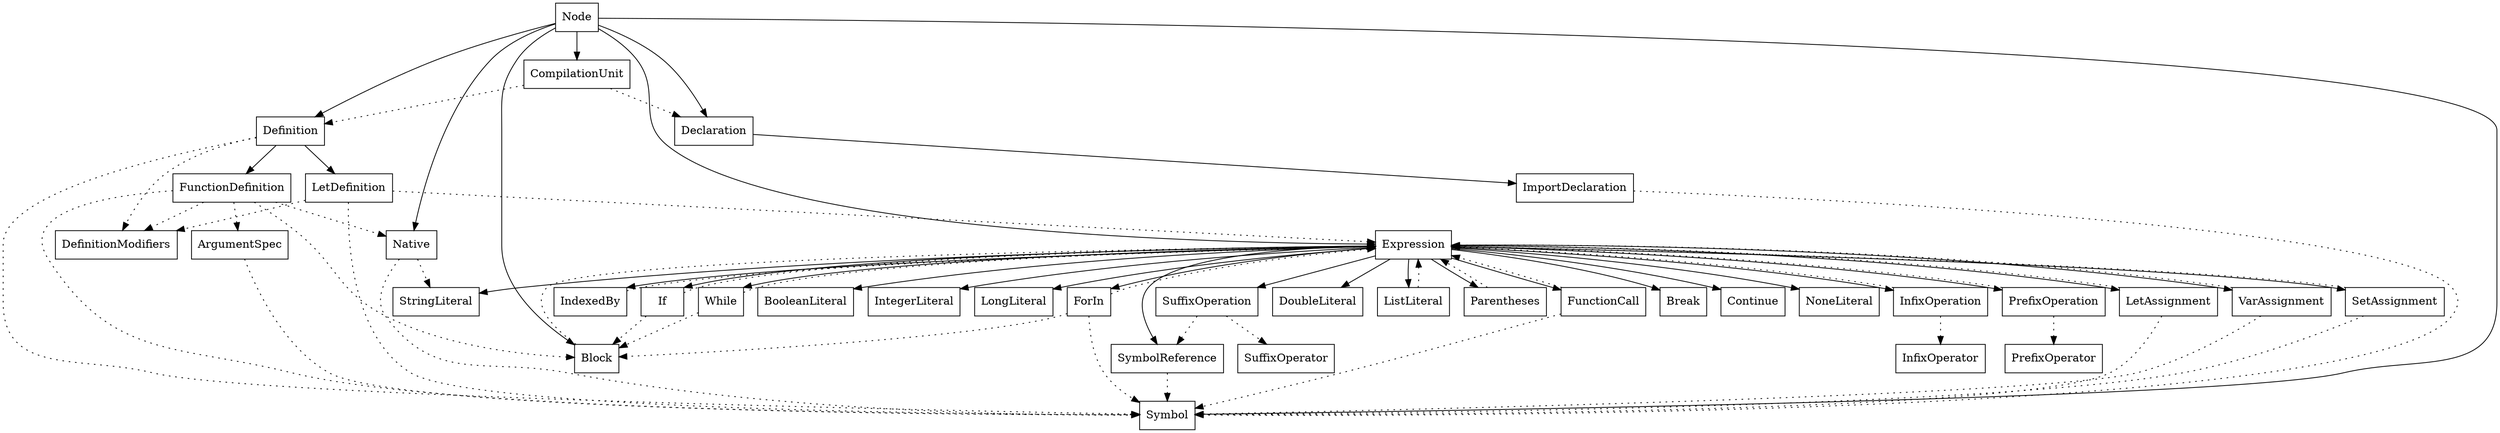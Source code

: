 digraph A {
  type_Node [shape=box,label="Node"]
  type_Expression [shape=box,label="Expression"]
  type_Symbol [shape=box,label="Symbol"]
  type_Declaration [shape=box,label="Declaration"]
  type_Definition [shape=box,label="Definition"]
  type_DefinitionModifiers [shape=box,label="DefinitionModifiers"]
  type_Block [shape=box,label="Block"]
  type_CompilationUnit [shape=box,label="CompilationUnit"]
  type_LetAssignment [shape=box,label="LetAssignment"]
  type_VarAssignment [shape=box,label="VarAssignment"]
  type_SetAssignment [shape=box,label="SetAssignment"]
  type_InfixOperator [shape=box,label="InfixOperator"]
  type_InfixOperation [shape=box,label="InfixOperation"]
  type_BooleanLiteral [shape=box,label="BooleanLiteral"]
  type_FunctionCall [shape=box,label="FunctionCall"]
  type_ArgumentSpec [shape=box,label="ArgumentSpec"]
  type_FunctionDefinition [shape=box,label="FunctionDefinition"]
  type_LetDefinition [shape=box,label="LetDefinition"]
  type_If [shape=box,label="If"]
  type_ImportDeclaration [shape=box,label="ImportDeclaration"]
  type_IntegerLiteral [shape=box,label="IntegerLiteral"]
  type_LongLiteral [shape=box,label="LongLiteral"]
  type_DoubleLiteral [shape=box,label="DoubleLiteral"]
  type_ListLiteral [shape=box,label="ListLiteral"]
  type_Parentheses [shape=box,label="Parentheses"]
  type_PrefixOperator [shape=box,label="PrefixOperator"]
  type_PrefixOperation [shape=box,label="PrefixOperation"]
  type_SuffixOperator [shape=box,label="SuffixOperator"]
  type_SuffixOperation [shape=box,label="SuffixOperation"]
  type_StringLiteral [shape=box,label="StringLiteral"]
  type_SymbolReference [shape=box,label="SymbolReference"]
  type_While [shape=box,label="While"]
  type_ForIn [shape=box,label="ForIn"]
  type_Break [shape=box,label="Break"]
  type_Continue [shape=box,label="Continue"]
  type_NoneLiteral [shape=box,label="NoneLiteral"]
  type_Native [shape=box,label="Native"]
  type_IndexedBy [shape=box,label="IndexedBy"]
  type_Node -> type_Expression
  type_Node -> type_Symbol
  type_Node -> type_Declaration
  type_Node -> type_Definition
  type_Node -> type_Block
  type_Node -> type_CompilationUnit
  type_Node -> type_Native
  type_Expression -> type_LetAssignment
  type_Expression -> type_VarAssignment
  type_Expression -> type_SetAssignment
  type_Expression -> type_InfixOperation
  type_Expression -> type_BooleanLiteral
  type_Expression -> type_FunctionCall
  type_Expression -> type_If
  type_Expression -> type_IntegerLiteral
  type_Expression -> type_LongLiteral
  type_Expression -> type_DoubleLiteral
  type_Expression -> type_ListLiteral
  type_Expression -> type_Parentheses
  type_Expression -> type_PrefixOperation
  type_Expression -> type_SuffixOperation
  type_Expression -> type_StringLiteral
  type_Expression -> type_SymbolReference
  type_Expression -> type_While
  type_Expression -> type_ForIn
  type_Expression -> type_Break
  type_Expression -> type_Continue
  type_Expression -> type_NoneLiteral
  type_Expression -> type_IndexedBy
  type_Definition -> type_FunctionDefinition
  type_Definition -> type_LetDefinition
  type_Declaration -> type_ImportDeclaration
  type_Definition -> type_Symbol [style=dotted]
  type_Definition -> type_DefinitionModifiers [style=dotted]
  type_Block -> type_Expression [style=dotted]
  type_CompilationUnit -> type_Declaration [style=dotted]
  type_CompilationUnit -> type_Definition [style=dotted]
  type_LetAssignment -> type_Symbol [style=dotted]
  type_LetAssignment -> type_Expression [style=dotted]
  type_VarAssignment -> type_Symbol [style=dotted]
  type_VarAssignment -> type_Expression [style=dotted]
  type_SetAssignment -> type_Symbol [style=dotted]
  type_SetAssignment -> type_Expression [style=dotted]
  type_InfixOperation -> type_Expression [style=dotted]
  type_InfixOperation -> type_InfixOperator [style=dotted]
  type_FunctionCall -> type_Symbol [style=dotted]
  type_FunctionCall -> type_Expression [style=dotted]
  type_ArgumentSpec -> type_Symbol [style=dotted]
  type_FunctionDefinition -> type_DefinitionModifiers [style=dotted]
  type_FunctionDefinition -> type_Symbol [style=dotted]
  type_FunctionDefinition -> type_ArgumentSpec [style=dotted]
  type_FunctionDefinition -> type_Block [style=dotted]
  type_FunctionDefinition -> type_Native [style=dotted]
  type_LetDefinition -> type_DefinitionModifiers [style=dotted]
  type_LetDefinition -> type_Symbol [style=dotted]
  type_LetDefinition -> type_Expression [style=dotted]
  type_If -> type_Expression [style=dotted]
  type_If -> type_Block [style=dotted]
  type_ImportDeclaration -> type_Symbol [style=dotted]
  type_ListLiteral -> type_Expression [style=dotted]
  type_Parentheses -> type_Expression [style=dotted]
  type_PrefixOperation -> type_PrefixOperator [style=dotted]
  type_PrefixOperation -> type_Expression [style=dotted]
  type_SuffixOperation -> type_SuffixOperator [style=dotted]
  type_SuffixOperation -> type_SymbolReference [style=dotted]
  type_SymbolReference -> type_Symbol [style=dotted]
  type_While -> type_Expression [style=dotted]
  type_While -> type_Block [style=dotted]
  type_ForIn -> type_Symbol [style=dotted]
  type_ForIn -> type_Expression [style=dotted]
  type_ForIn -> type_Block [style=dotted]
  type_Native -> type_Symbol [style=dotted]
  type_Native -> type_StringLiteral [style=dotted]
  type_IndexedBy -> type_Expression [style=dotted]
}

